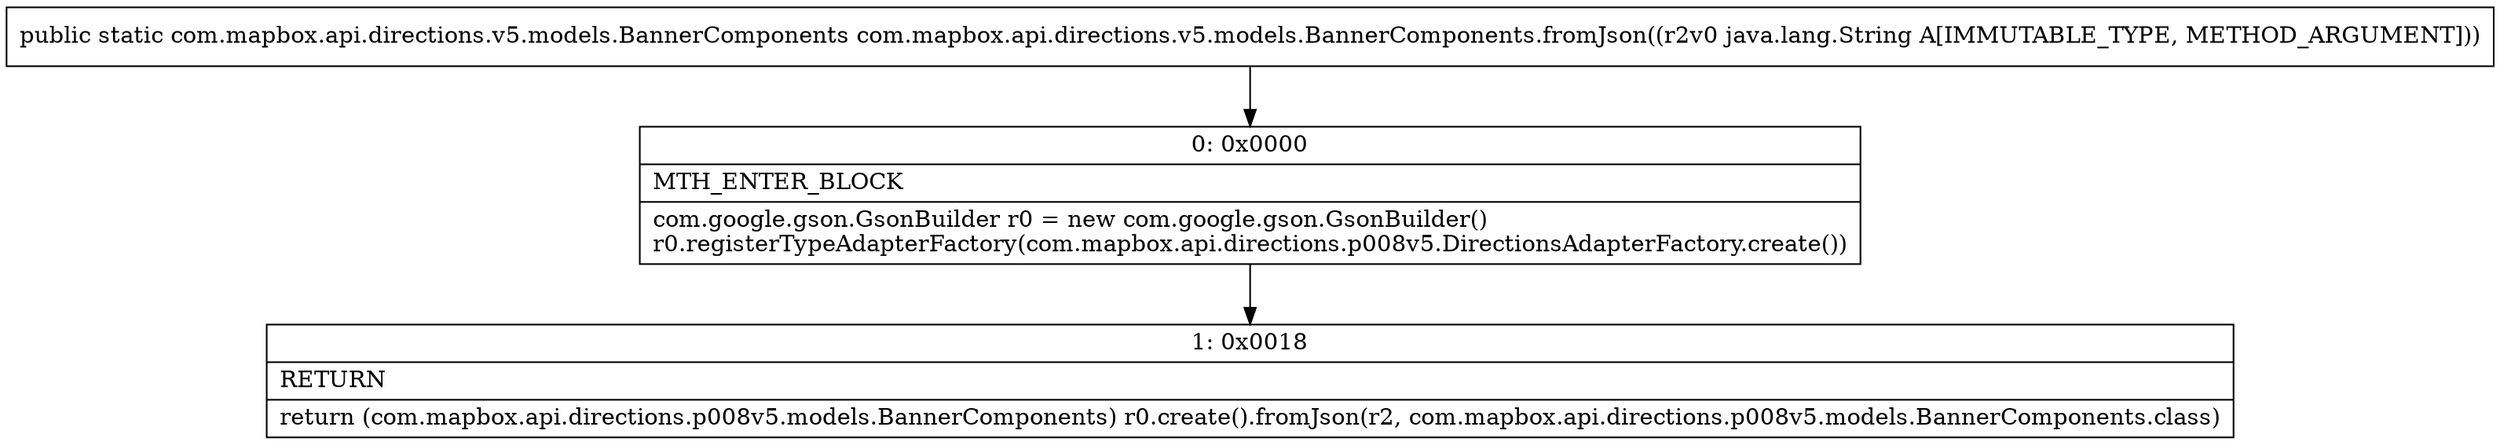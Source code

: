 digraph "CFG forcom.mapbox.api.directions.v5.models.BannerComponents.fromJson(Ljava\/lang\/String;)Lcom\/mapbox\/api\/directions\/v5\/models\/BannerComponents;" {
Node_0 [shape=record,label="{0\:\ 0x0000|MTH_ENTER_BLOCK\l|com.google.gson.GsonBuilder r0 = new com.google.gson.GsonBuilder()\lr0.registerTypeAdapterFactory(com.mapbox.api.directions.p008v5.DirectionsAdapterFactory.create())\l}"];
Node_1 [shape=record,label="{1\:\ 0x0018|RETURN\l|return (com.mapbox.api.directions.p008v5.models.BannerComponents) r0.create().fromJson(r2, com.mapbox.api.directions.p008v5.models.BannerComponents.class)\l}"];
MethodNode[shape=record,label="{public static com.mapbox.api.directions.v5.models.BannerComponents com.mapbox.api.directions.v5.models.BannerComponents.fromJson((r2v0 java.lang.String A[IMMUTABLE_TYPE, METHOD_ARGUMENT])) }"];
MethodNode -> Node_0;
Node_0 -> Node_1;
}


